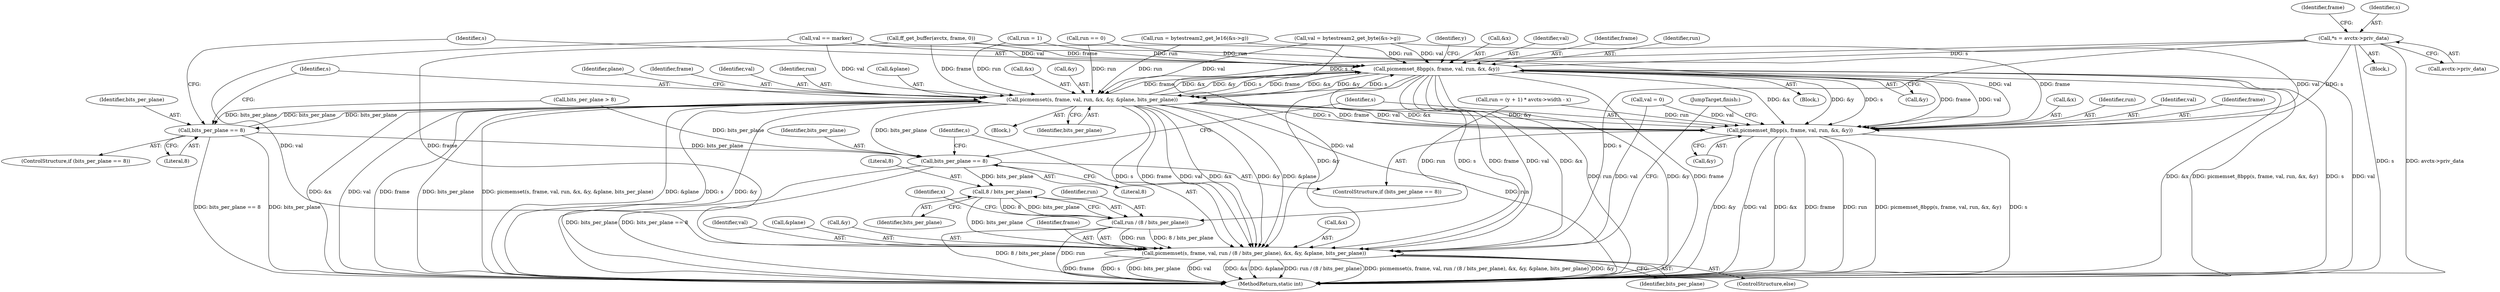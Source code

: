 digraph "0_FFmpeg_8c2ea3030af7b40a3c4275696fb5c76cdb80950a@pointer" {
"1000107" [label="(Call,*s = avctx->priv_data)"];
"1000792" [label="(Call,picmemset_8bpp(s, frame, val, run, &x, &y))"];
"1000808" [label="(Call,picmemset(s, frame, val, run, &x, &y, &plane, bits_per_plane))"];
"1000788" [label="(Call,bits_per_plane == 8)"];
"1000840" [label="(Call,bits_per_plane == 8)"];
"1000859" [label="(Call,8 / bits_per_plane)"];
"1000857" [label="(Call,run / (8 / bits_per_plane))"];
"1000853" [label="(Call,picmemset(s, frame, val, run / (8 / bits_per_plane), &x, &y, &plane, bits_per_plane))"];
"1000843" [label="(Call,picmemset_8bpp(s, frame, val, run, &x, &y))"];
"1000789" [label="(Identifier,bits_per_plane)"];
"1000105" [label="(Block,)"];
"1000868" [label="(Identifier,bits_per_plane)"];
"1000922" [label="(JumpTarget,finish:)"];
"1000762" [label="(Call,run == 0)"];
"1000812" [label="(Identifier,run)"];
"1000348" [label="(Call,ff_get_buffer(avctx, frame, 0))"];
"1000794" [label="(Identifier,frame)"];
"1000796" [label="(Identifier,run)"];
"1000842" [label="(Literal,8)"];
"1000859" [label="(Call,8 / bits_per_plane)"];
"1000864" [label="(Call,&y)"];
"1000839" [label="(ControlStructure,if (bits_per_plane == 8))"];
"1000787" [label="(ControlStructure,if (bits_per_plane == 8))"];
"1000850" [label="(Call,&y)"];
"1000861" [label="(Identifier,bits_per_plane)"];
"1000817" [label="(Call,&plane)"];
"1000846" [label="(Identifier,val)"];
"1000803" [label="(Identifier,y)"];
"1000860" [label="(Literal,8)"];
"1000858" [label="(Identifier,run)"];
"1000841" [label="(Identifier,bits_per_plane)"];
"1000750" [label="(Call,val == marker)"];
"1000852" [label="(ControlStructure,else)"];
"1000813" [label="(Call,&x)"];
"1000840" [label="(Call,bits_per_plane == 8)"];
"1000114" [label="(Identifier,frame)"];
"1000844" [label="(Identifier,s)"];
"1000828" [label="(Call,run = (y + 1) * avctx->width - x)"];
"1000854" [label="(Identifier,s)"];
"1000845" [label="(Identifier,frame)"];
"1000855" [label="(Identifier,frame)"];
"1000793" [label="(Identifier,s)"];
"1000797" [label="(Call,&x)"];
"1000862" [label="(Call,&x)"];
"1000795" [label="(Identifier,val)"];
"1000772" [label="(Call,val = bytestream2_get_byte(&s->g))"];
"1000108" [label="(Identifier,s)"];
"1000856" [label="(Identifier,val)"];
"1000848" [label="(Call,&x)"];
"1000653" [label="(Call,val = 0)"];
"1000765" [label="(Call,run = bytestream2_get_le16(&s->g))"];
"1000109" [label="(Call,avctx->priv_data)"];
"1000843" [label="(Call,picmemset_8bpp(s, frame, val, run, &x, &y))"];
"1000857" [label="(Call,run / (8 / bits_per_plane))"];
"1000815" [label="(Call,&y)"];
"1000866" [label="(Call,&plane)"];
"1000809" [label="(Identifier,s)"];
"1000847" [label="(Identifier,run)"];
"1000788" [label="(Call,bits_per_plane == 8)"];
"1000799" [label="(Call,&y)"];
"1000792" [label="(Call,picmemset_8bpp(s, frame, val, run, &x, &y))"];
"1000931" [label="(MethodReturn,static int)"];
"1000807" [label="(Block,)"];
"1000819" [label="(Identifier,bits_per_plane)"];
"1000790" [label="(Literal,8)"];
"1000215" [label="(Call,bits_per_plane > 8)"];
"1000726" [label="(Identifier,plane)"];
"1000853" [label="(Call,picmemset(s, frame, val, run / (8 / bits_per_plane), &x, &y, &plane, bits_per_plane))"];
"1000107" [label="(Call,*s = avctx->priv_data)"];
"1000739" [label="(Call,run = 1)"];
"1000791" [label="(Block,)"];
"1000810" [label="(Identifier,frame)"];
"1000811" [label="(Identifier,val)"];
"1000863" [label="(Identifier,x)"];
"1000808" [label="(Call,picmemset(s, frame, val, run, &x, &y, &plane, bits_per_plane))"];
"1000107" -> "1000105"  [label="AST: "];
"1000107" -> "1000109"  [label="CFG: "];
"1000108" -> "1000107"  [label="AST: "];
"1000109" -> "1000107"  [label="AST: "];
"1000114" -> "1000107"  [label="CFG: "];
"1000107" -> "1000931"  [label="DDG: s"];
"1000107" -> "1000931"  [label="DDG: avctx->priv_data"];
"1000107" -> "1000792"  [label="DDG: s"];
"1000107" -> "1000808"  [label="DDG: s"];
"1000107" -> "1000843"  [label="DDG: s"];
"1000107" -> "1000853"  [label="DDG: s"];
"1000792" -> "1000791"  [label="AST: "];
"1000792" -> "1000799"  [label="CFG: "];
"1000793" -> "1000792"  [label="AST: "];
"1000794" -> "1000792"  [label="AST: "];
"1000795" -> "1000792"  [label="AST: "];
"1000796" -> "1000792"  [label="AST: "];
"1000797" -> "1000792"  [label="AST: "];
"1000799" -> "1000792"  [label="AST: "];
"1000803" -> "1000792"  [label="CFG: "];
"1000792" -> "1000931"  [label="DDG: picmemset_8bpp(s, frame, val, run, &x, &y)"];
"1000792" -> "1000931"  [label="DDG: run"];
"1000792" -> "1000931"  [label="DDG: s"];
"1000792" -> "1000931"  [label="DDG: val"];
"1000792" -> "1000931"  [label="DDG: &y"];
"1000792" -> "1000931"  [label="DDG: frame"];
"1000792" -> "1000931"  [label="DDG: &x"];
"1000808" -> "1000792"  [label="DDG: s"];
"1000808" -> "1000792"  [label="DDG: frame"];
"1000808" -> "1000792"  [label="DDG: &x"];
"1000808" -> "1000792"  [label="DDG: &y"];
"1000348" -> "1000792"  [label="DDG: frame"];
"1000750" -> "1000792"  [label="DDG: val"];
"1000772" -> "1000792"  [label="DDG: val"];
"1000739" -> "1000792"  [label="DDG: run"];
"1000765" -> "1000792"  [label="DDG: run"];
"1000762" -> "1000792"  [label="DDG: run"];
"1000792" -> "1000808"  [label="DDG: s"];
"1000792" -> "1000808"  [label="DDG: frame"];
"1000792" -> "1000808"  [label="DDG: &x"];
"1000792" -> "1000808"  [label="DDG: &y"];
"1000792" -> "1000843"  [label="DDG: s"];
"1000792" -> "1000843"  [label="DDG: frame"];
"1000792" -> "1000843"  [label="DDG: val"];
"1000792" -> "1000843"  [label="DDG: &x"];
"1000792" -> "1000843"  [label="DDG: &y"];
"1000792" -> "1000853"  [label="DDG: s"];
"1000792" -> "1000853"  [label="DDG: frame"];
"1000792" -> "1000853"  [label="DDG: val"];
"1000792" -> "1000853"  [label="DDG: &x"];
"1000792" -> "1000853"  [label="DDG: &y"];
"1000808" -> "1000807"  [label="AST: "];
"1000808" -> "1000819"  [label="CFG: "];
"1000809" -> "1000808"  [label="AST: "];
"1000810" -> "1000808"  [label="AST: "];
"1000811" -> "1000808"  [label="AST: "];
"1000812" -> "1000808"  [label="AST: "];
"1000813" -> "1000808"  [label="AST: "];
"1000815" -> "1000808"  [label="AST: "];
"1000817" -> "1000808"  [label="AST: "];
"1000819" -> "1000808"  [label="AST: "];
"1000726" -> "1000808"  [label="CFG: "];
"1000808" -> "1000931"  [label="DDG: frame"];
"1000808" -> "1000931"  [label="DDG: picmemset(s, frame, val, run, &x, &y, &plane, bits_per_plane)"];
"1000808" -> "1000931"  [label="DDG: &plane"];
"1000808" -> "1000931"  [label="DDG: s"];
"1000808" -> "1000931"  [label="DDG: &y"];
"1000808" -> "1000931"  [label="DDG: &x"];
"1000808" -> "1000931"  [label="DDG: val"];
"1000808" -> "1000931"  [label="DDG: bits_per_plane"];
"1000808" -> "1000931"  [label="DDG: run"];
"1000808" -> "1000788"  [label="DDG: bits_per_plane"];
"1000348" -> "1000808"  [label="DDG: frame"];
"1000750" -> "1000808"  [label="DDG: val"];
"1000772" -> "1000808"  [label="DDG: val"];
"1000739" -> "1000808"  [label="DDG: run"];
"1000765" -> "1000808"  [label="DDG: run"];
"1000762" -> "1000808"  [label="DDG: run"];
"1000788" -> "1000808"  [label="DDG: bits_per_plane"];
"1000808" -> "1000840"  [label="DDG: bits_per_plane"];
"1000808" -> "1000843"  [label="DDG: s"];
"1000808" -> "1000843"  [label="DDG: frame"];
"1000808" -> "1000843"  [label="DDG: val"];
"1000808" -> "1000843"  [label="DDG: &x"];
"1000808" -> "1000843"  [label="DDG: &y"];
"1000808" -> "1000853"  [label="DDG: s"];
"1000808" -> "1000853"  [label="DDG: frame"];
"1000808" -> "1000853"  [label="DDG: val"];
"1000808" -> "1000853"  [label="DDG: &x"];
"1000808" -> "1000853"  [label="DDG: &y"];
"1000808" -> "1000853"  [label="DDG: &plane"];
"1000788" -> "1000787"  [label="AST: "];
"1000788" -> "1000790"  [label="CFG: "];
"1000789" -> "1000788"  [label="AST: "];
"1000790" -> "1000788"  [label="AST: "];
"1000793" -> "1000788"  [label="CFG: "];
"1000809" -> "1000788"  [label="CFG: "];
"1000788" -> "1000931"  [label="DDG: bits_per_plane"];
"1000788" -> "1000931"  [label="DDG: bits_per_plane == 8"];
"1000215" -> "1000788"  [label="DDG: bits_per_plane"];
"1000788" -> "1000840"  [label="DDG: bits_per_plane"];
"1000840" -> "1000839"  [label="AST: "];
"1000840" -> "1000842"  [label="CFG: "];
"1000841" -> "1000840"  [label="AST: "];
"1000842" -> "1000840"  [label="AST: "];
"1000844" -> "1000840"  [label="CFG: "];
"1000854" -> "1000840"  [label="CFG: "];
"1000840" -> "1000931"  [label="DDG: bits_per_plane == 8"];
"1000840" -> "1000931"  [label="DDG: bits_per_plane"];
"1000215" -> "1000840"  [label="DDG: bits_per_plane"];
"1000840" -> "1000859"  [label="DDG: bits_per_plane"];
"1000859" -> "1000857"  [label="AST: "];
"1000859" -> "1000861"  [label="CFG: "];
"1000860" -> "1000859"  [label="AST: "];
"1000861" -> "1000859"  [label="AST: "];
"1000857" -> "1000859"  [label="CFG: "];
"1000859" -> "1000857"  [label="DDG: 8"];
"1000859" -> "1000857"  [label="DDG: bits_per_plane"];
"1000859" -> "1000853"  [label="DDG: bits_per_plane"];
"1000857" -> "1000853"  [label="AST: "];
"1000858" -> "1000857"  [label="AST: "];
"1000863" -> "1000857"  [label="CFG: "];
"1000857" -> "1000931"  [label="DDG: run"];
"1000857" -> "1000931"  [label="DDG: 8 / bits_per_plane"];
"1000857" -> "1000853"  [label="DDG: run"];
"1000857" -> "1000853"  [label="DDG: 8 / bits_per_plane"];
"1000828" -> "1000857"  [label="DDG: run"];
"1000853" -> "1000852"  [label="AST: "];
"1000853" -> "1000868"  [label="CFG: "];
"1000854" -> "1000853"  [label="AST: "];
"1000855" -> "1000853"  [label="AST: "];
"1000856" -> "1000853"  [label="AST: "];
"1000862" -> "1000853"  [label="AST: "];
"1000864" -> "1000853"  [label="AST: "];
"1000866" -> "1000853"  [label="AST: "];
"1000868" -> "1000853"  [label="AST: "];
"1000922" -> "1000853"  [label="CFG: "];
"1000853" -> "1000931"  [label="DDG: &plane"];
"1000853" -> "1000931"  [label="DDG: run / (8 / bits_per_plane)"];
"1000853" -> "1000931"  [label="DDG: picmemset(s, frame, val, run / (8 / bits_per_plane), &x, &y, &plane, bits_per_plane)"];
"1000853" -> "1000931"  [label="DDG: &y"];
"1000853" -> "1000931"  [label="DDG: frame"];
"1000853" -> "1000931"  [label="DDG: s"];
"1000853" -> "1000931"  [label="DDG: bits_per_plane"];
"1000853" -> "1000931"  [label="DDG: val"];
"1000853" -> "1000931"  [label="DDG: &x"];
"1000348" -> "1000853"  [label="DDG: frame"];
"1000750" -> "1000853"  [label="DDG: val"];
"1000772" -> "1000853"  [label="DDG: val"];
"1000653" -> "1000853"  [label="DDG: val"];
"1000843" -> "1000839"  [label="AST: "];
"1000843" -> "1000850"  [label="CFG: "];
"1000844" -> "1000843"  [label="AST: "];
"1000845" -> "1000843"  [label="AST: "];
"1000846" -> "1000843"  [label="AST: "];
"1000847" -> "1000843"  [label="AST: "];
"1000848" -> "1000843"  [label="AST: "];
"1000850" -> "1000843"  [label="AST: "];
"1000922" -> "1000843"  [label="CFG: "];
"1000843" -> "1000931"  [label="DDG: picmemset_8bpp(s, frame, val, run, &x, &y)"];
"1000843" -> "1000931"  [label="DDG: s"];
"1000843" -> "1000931"  [label="DDG: &y"];
"1000843" -> "1000931"  [label="DDG: val"];
"1000843" -> "1000931"  [label="DDG: &x"];
"1000843" -> "1000931"  [label="DDG: frame"];
"1000843" -> "1000931"  [label="DDG: run"];
"1000348" -> "1000843"  [label="DDG: frame"];
"1000750" -> "1000843"  [label="DDG: val"];
"1000772" -> "1000843"  [label="DDG: val"];
"1000653" -> "1000843"  [label="DDG: val"];
"1000828" -> "1000843"  [label="DDG: run"];
}
